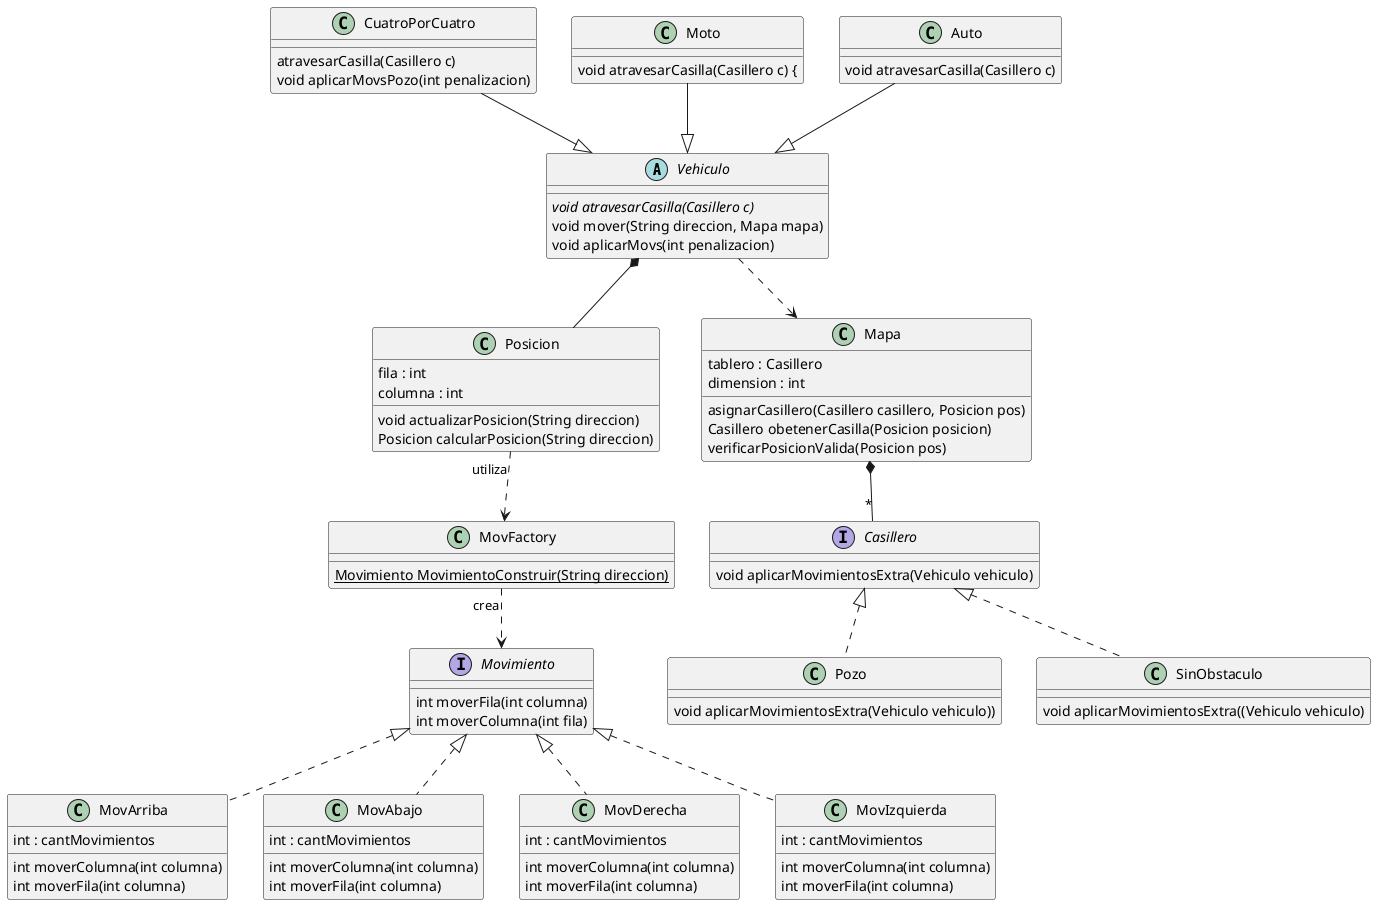 @startuml
'https://plantuml.com/class-diagram'
abstract class Vehiculo{
    {abstract} void atravesarCasilla(Casillero c)
    void mover(String direccion, Mapa mapa)
    void aplicarMovs(int penalizacion)
}
class CuatroPorCuatro{
     atravesarCasilla(Casillero c)
     void aplicarMovsPozo(int penalizacion)
}
class Moto{
     void atravesarCasilla(Casillero c) {
}
class Auto{
void atravesarCasilla(Casillero c)
}
class Posicion{
    fila : int
    columna : int
    void actualizarPosicion(String direccion)
    Posicion calcularPosicion(String direccion)
}

interface Casillero{
    void aplicarMovimientosExtra(Vehiculo vehiculo)
}
class Mapa{
    tablero : Casillero
    dimension : int
    asignarCasillero(Casillero casillero, Posicion pos)
    Casillero obetenerCasilla(Posicion posicion)
    verificarPosicionValida(Posicion pos)
}

class Pozo implements Casillero{
    void aplicarMovimientosExtra(Vehiculo vehiculo))
}
class SinObstaculo implements Casillero{
    void aplicarMovimientosExtra((Vehiculo vehiculo)
}

class MovFactory{
    {static}Movimiento MovimientoConstruir(String direccion)
}

interface Movimiento{
    int moverFila(int columna)
    int moverColumna(int fila)
}
class MovArriba implements Movimiento{
    int : cantMovimientos
    int moverColumna(int columna)
    int moverFila(int columna)
}
class MovAbajo implements Movimiento{
    int : cantMovimientos
    int moverColumna(int columna)
    int moverFila(int columna)
}
class MovDerecha implements Movimiento{
    int : cantMovimientos
    int moverColumna(int columna)
    int moverFila(int columna)
}
class MovIzquierda implements Movimiento{
    int : cantMovimientos
    int moverColumna(int columna)
    int moverFila(int columna)
}

Mapa *-- "*" Casillero
Moto --|> Vehiculo
Auto --|> Vehiculo
CuatroPorCuatro --|> Vehiculo
Vehiculo ..> Mapa
Vehiculo *--Posicion

MovFactory "crea"..> Movimiento

Posicion "utiliza"..> MovFactory

@enduml
